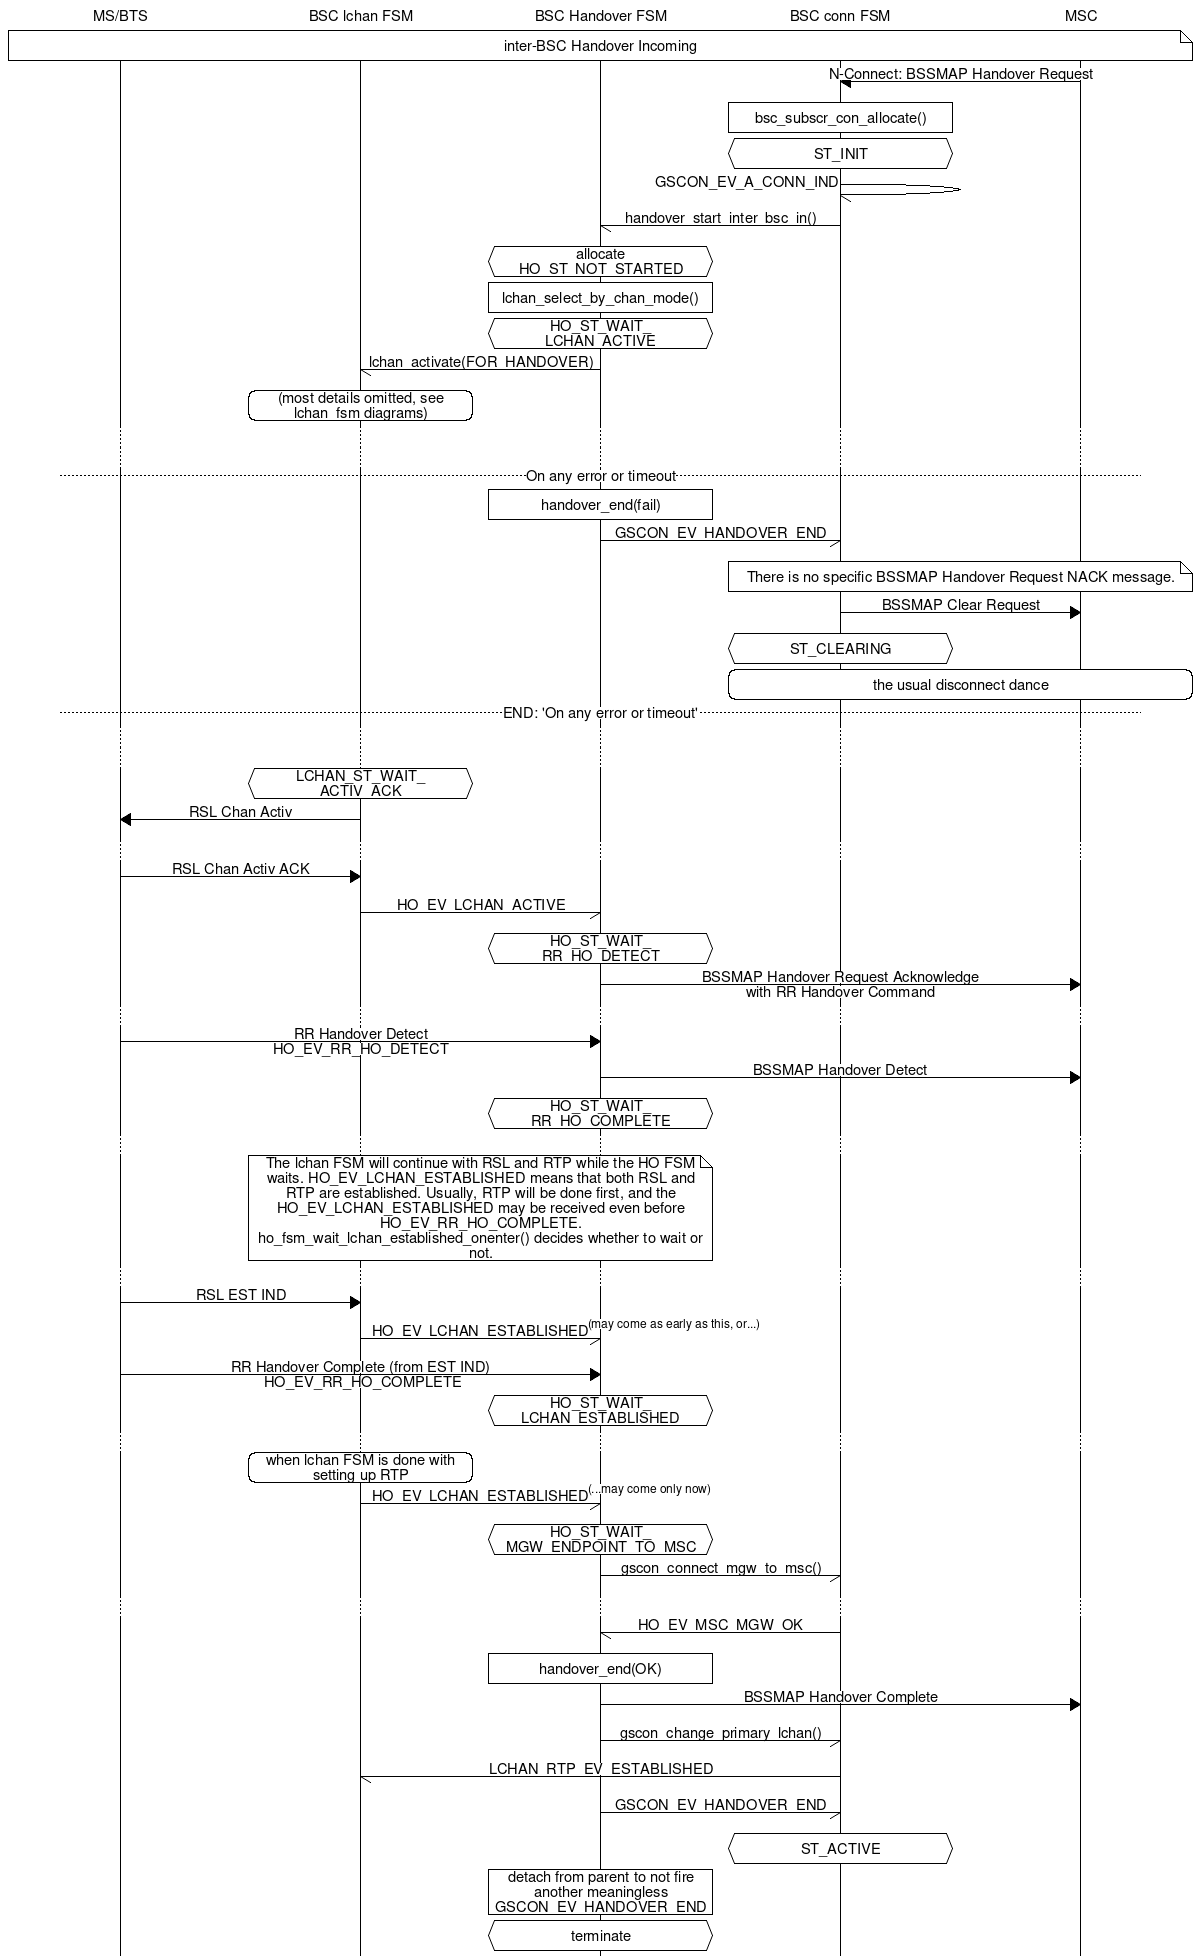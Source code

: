 msc {
	hscale=2;
	ms [label="MS/BTS"], lchan[label="BSC lchan FSM"], ho[label="BSC Handover FSM"],
	gscon[label="BSC conn FSM"], msc_[label="MSC"];

	ms note msc_ [label="inter-BSC Handover Incoming"];

	gscon <= msc_ [label="N-Connect: BSSMAP Handover Request"];
	gscon box gscon [label="bsc_subscr_con_allocate()"];
	gscon abox gscon [label="ST_INIT"];
	gscon -> gscon [label="GSCON_EV_A_CONN_IND"];
	ho <- gscon [label="handover_start_inter_bsc_in()"];

	ho abox ho [label="allocate\nHO_ST_NOT_STARTED"];
	ho box ho [label="lchan_select_by_chan_mode()"];
	ho abox ho [label="HO_ST_WAIT_\nLCHAN_ACTIVE"];
	lchan <- ho [label="lchan_activate(FOR_HANDOVER)"];
	lchan rbox lchan [label="(most details omitted, see lchan_fsm diagrams)"];

	...;
	...;
	--- [label="On any error or timeout"];
	ho box ho [label="handover_end(fail)"];
	ho -> gscon [label="GSCON_EV_HANDOVER_END"];
	gscon note msc_ [label="There is no specific BSSMAP Handover Request NACK message."];
	gscon => msc_ [label="BSSMAP Clear Request"];
	gscon abox gscon [label="ST_CLEARING"];
	gscon rbox msc_ [label="the usual disconnect dance"];
	--- [label="END: 'On any error or timeout'"];
	...;
	...;

	lchan abox lchan [label="LCHAN_ST_WAIT_\nACTIV_ACK"];
	ms <= lchan [label="RSL Chan Activ"];
	...;
	ms => lchan [label="RSL Chan Activ ACK"];
	lchan -> ho [label="HO_EV_LCHAN_ACTIVE"];
	ho abox ho [label="HO_ST_WAIT_\nRR_HO_DETECT"];
	ho => msc_ [label="BSSMAP Handover Request Acknowledge\nwith RR Handover Command"];

	...;

	ms => ho [label="RR Handover Detect\nHO_EV_RR_HO_DETECT"];
	ho => msc_ [label="BSSMAP Handover Detect"];
	ho abox ho [label="HO_ST_WAIT_\nRR_HO_COMPLETE"];

	...;
	lchan note ho [label="The lchan FSM will continue with RSL and RTP while the HO FSM waits.
		HO_EV_LCHAN_ESTABLISHED means that both RSL and RTP are established.
		Usually, RTP will be done first, and the HO_EV_LCHAN_ESTABLISHED may be
		received even before HO_EV_RR_HO_COMPLETE.
		ho_fsm_wait_lchan_established_onenter() decides whether to wait or not."];
	...;
	ms => lchan [label="RSL EST IND"];
	lchan -> ho [label="HO_EV_LCHAN_ESTABLISHED",ID="(may come as early as this, or...)"];
	ms => ho [label="RR Handover Complete (from EST IND)\n HO_EV_RR_HO_COMPLETE"];
	ho abox ho [label="HO_ST_WAIT_\nLCHAN_ESTABLISHED"];
	...;
	lchan rbox lchan [label="when lchan FSM is done with setting up RTP"];
	lchan -> ho [label="HO_EV_LCHAN_ESTABLISHED",ID="(...may come only now)"];
	ho abox ho [label="HO_ST_WAIT_\nMGW_ENDPOINT_TO_MSC"];
	ho -> gscon [label="gscon_connect_mgw_to_msc()"];
	...;
	ho <- gscon [label="HO_EV_MSC_MGW_OK"];
	ho box ho [label="handover_end(OK)"];
	ho => msc_ [label="BSSMAP Handover Complete"];

	ho -> gscon [label="gscon_change_primary_lchan()"];
	lchan <- gscon [label="LCHAN_RTP_EV_ESTABLISHED"];
	ho -> gscon [label="GSCON_EV_HANDOVER_END"];
	gscon abox gscon [label="ST_ACTIVE"];
	ho box ho [label="detach from parent to not fire another meaningless GSCON_EV_HANDOVER_END"];
	ho abox ho [label="terminate"];
}

